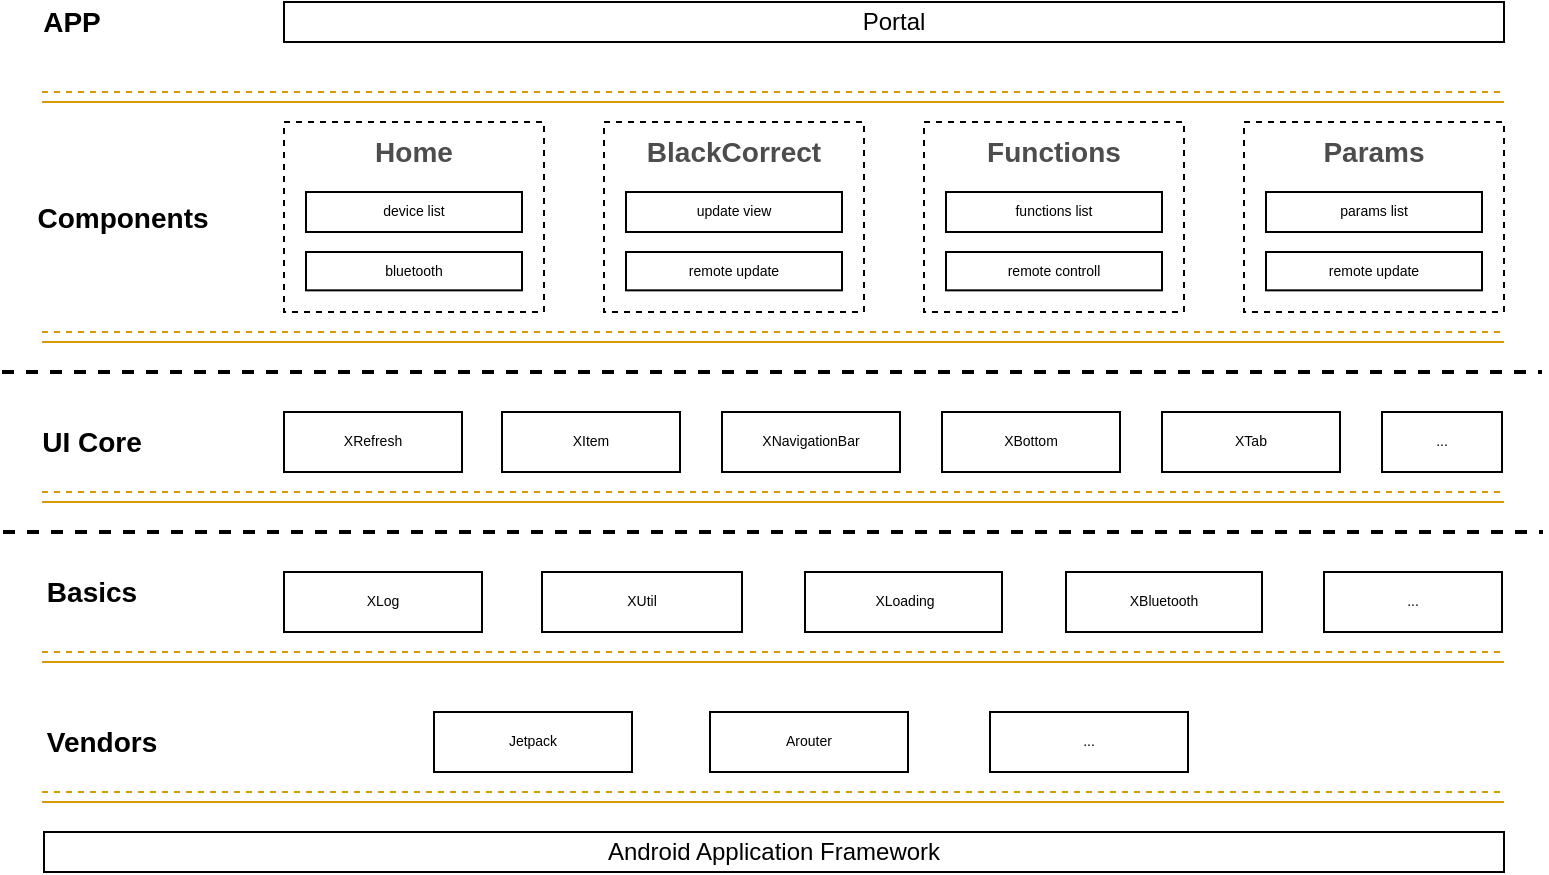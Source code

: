 <mxfile version="13.6.6" type="github">
  <diagram id="7I9l1gyeL_pr8cuKMCyd" name="Page-1">
    <mxGraphModel dx="1886" dy="818" grid="1" gridSize="10" guides="1" tooltips="1" connect="1" arrows="1" fold="1" page="1" pageScale="1" pageWidth="827" pageHeight="1169" math="0" shadow="0">
      <root>
        <mxCell id="0" />
        <mxCell id="1" parent="0" />
        <mxCell id="Bet0oROJrXsEBuuXUEGV-1" value="Portal" style="rounded=0;whiteSpace=wrap;html=1;" vertex="1" parent="1">
          <mxGeometry x="341" y="105" width="610" height="20" as="geometry" />
        </mxCell>
        <mxCell id="Bet0oROJrXsEBuuXUEGV-2" value="APP" style="text;html=1;strokeColor=none;fillColor=none;align=center;verticalAlign=middle;whiteSpace=wrap;rounded=0;fontSize=14;fontStyle=1" vertex="1" parent="1">
          <mxGeometry x="220" y="105" width="30" height="20" as="geometry" />
        </mxCell>
        <mxCell id="Bet0oROJrXsEBuuXUEGV-3" value="Android Application Framework" style="rounded=0;whiteSpace=wrap;html=1;" vertex="1" parent="1">
          <mxGeometry x="221" y="520" width="730" height="20" as="geometry" />
        </mxCell>
        <mxCell id="Bet0oROJrXsEBuuXUEGV-4" value="" style="group" vertex="1" connectable="0" parent="1">
          <mxGeometry x="220" y="150" width="731" height="5" as="geometry" />
        </mxCell>
        <mxCell id="Bet0oROJrXsEBuuXUEGV-5" value="" style="endArrow=none;dashed=1;html=1;fontSize=14;fillColor=#ffe6cc;strokeColor=#d79b00;" edge="1" parent="Bet0oROJrXsEBuuXUEGV-4">
          <mxGeometry width="50" height="50" relative="1" as="geometry">
            <mxPoint as="sourcePoint" />
            <mxPoint x="731" as="targetPoint" />
          </mxGeometry>
        </mxCell>
        <mxCell id="Bet0oROJrXsEBuuXUEGV-6" value="" style="endArrow=none;html=1;fontSize=14;fillColor=#ffe6cc;strokeColor=#d79b00;" edge="1" parent="Bet0oROJrXsEBuuXUEGV-4">
          <mxGeometry width="50" height="50" relative="1" as="geometry">
            <mxPoint y="5" as="sourcePoint" />
            <mxPoint x="731" y="5" as="targetPoint" />
          </mxGeometry>
        </mxCell>
        <mxCell id="Bet0oROJrXsEBuuXUEGV-7" value="Components" style="text;html=1;strokeColor=none;fillColor=none;align=center;verticalAlign=middle;whiteSpace=wrap;rounded=0;fontSize=14;fontStyle=1" vertex="1" parent="1">
          <mxGeometry x="221" y="202.5" width="79" height="20" as="geometry" />
        </mxCell>
        <mxCell id="Bet0oROJrXsEBuuXUEGV-8" value="" style="group" vertex="1" connectable="0" parent="1">
          <mxGeometry x="501" y="165" width="130" height="95" as="geometry" />
        </mxCell>
        <mxCell id="Bet0oROJrXsEBuuXUEGV-9" value="&lt;font color=&quot;#4d4d4d&quot;&gt;&lt;b&gt;BlackCorrect&lt;/b&gt;&lt;/font&gt;" style="rounded=0;whiteSpace=wrap;html=1;fontSize=14;dashed=1;verticalAlign=top;" vertex="1" parent="Bet0oROJrXsEBuuXUEGV-8">
          <mxGeometry width="130" height="95" as="geometry" />
        </mxCell>
        <mxCell id="Bet0oROJrXsEBuuXUEGV-10" value="update view" style="rounded=0;whiteSpace=wrap;html=1;fontSize=7;" vertex="1" parent="Bet0oROJrXsEBuuXUEGV-8">
          <mxGeometry x="11" y="35" width="108" height="20" as="geometry" />
        </mxCell>
        <mxCell id="Bet0oROJrXsEBuuXUEGV-11" value="remote update" style="rounded=0;whiteSpace=wrap;html=1;fontSize=7;" vertex="1" parent="Bet0oROJrXsEBuuXUEGV-8">
          <mxGeometry x="11" y="65" width="108" height="19.17" as="geometry" />
        </mxCell>
        <mxCell id="Bet0oROJrXsEBuuXUEGV-12" value="" style="group" vertex="1" connectable="0" parent="1">
          <mxGeometry x="661" y="165" width="130" height="95" as="geometry" />
        </mxCell>
        <mxCell id="Bet0oROJrXsEBuuXUEGV-13" value="&lt;font color=&quot;#4d4d4d&quot;&gt;&lt;b&gt;Functions&lt;/b&gt;&lt;/font&gt;" style="rounded=0;whiteSpace=wrap;html=1;fontSize=14;dashed=1;verticalAlign=top;" vertex="1" parent="Bet0oROJrXsEBuuXUEGV-12">
          <mxGeometry width="130" height="95" as="geometry" />
        </mxCell>
        <mxCell id="Bet0oROJrXsEBuuXUEGV-14" value="functions list" style="rounded=0;whiteSpace=wrap;html=1;fontSize=7;" vertex="1" parent="Bet0oROJrXsEBuuXUEGV-12">
          <mxGeometry x="11" y="35" width="108" height="20" as="geometry" />
        </mxCell>
        <mxCell id="Bet0oROJrXsEBuuXUEGV-15" value="remote controll" style="rounded=0;whiteSpace=wrap;html=1;fontSize=7;" vertex="1" parent="Bet0oROJrXsEBuuXUEGV-12">
          <mxGeometry x="11" y="65" width="108" height="19.17" as="geometry" />
        </mxCell>
        <mxCell id="Bet0oROJrXsEBuuXUEGV-16" value="" style="group" vertex="1" connectable="0" parent="1">
          <mxGeometry x="821" y="165" width="130" height="95" as="geometry" />
        </mxCell>
        <mxCell id="Bet0oROJrXsEBuuXUEGV-17" value="&lt;font color=&quot;#4d4d4d&quot;&gt;&lt;b&gt;Params&lt;/b&gt;&lt;/font&gt;" style="rounded=0;whiteSpace=wrap;html=1;fontSize=14;dashed=1;verticalAlign=top;" vertex="1" parent="Bet0oROJrXsEBuuXUEGV-16">
          <mxGeometry width="130" height="95" as="geometry" />
        </mxCell>
        <mxCell id="Bet0oROJrXsEBuuXUEGV-18" value="params list" style="rounded=0;whiteSpace=wrap;html=1;fontSize=7;" vertex="1" parent="Bet0oROJrXsEBuuXUEGV-16">
          <mxGeometry x="11" y="35" width="108" height="20" as="geometry" />
        </mxCell>
        <mxCell id="Bet0oROJrXsEBuuXUEGV-19" value="remote update" style="rounded=0;whiteSpace=wrap;html=1;fontSize=7;" vertex="1" parent="Bet0oROJrXsEBuuXUEGV-16">
          <mxGeometry x="11" y="65" width="108" height="19.17" as="geometry" />
        </mxCell>
        <mxCell id="Bet0oROJrXsEBuuXUEGV-20" value="" style="group" vertex="1" connectable="0" parent="1">
          <mxGeometry x="341" y="165" width="130" height="95" as="geometry" />
        </mxCell>
        <mxCell id="Bet0oROJrXsEBuuXUEGV-21" value="&lt;font color=&quot;#4d4d4d&quot;&gt;&lt;b&gt;Home&lt;/b&gt;&lt;/font&gt;" style="rounded=0;whiteSpace=wrap;html=1;fontSize=14;dashed=1;verticalAlign=top;" vertex="1" parent="Bet0oROJrXsEBuuXUEGV-20">
          <mxGeometry width="130" height="95" as="geometry" />
        </mxCell>
        <mxCell id="Bet0oROJrXsEBuuXUEGV-22" value="device list" style="rounded=0;whiteSpace=wrap;html=1;fontSize=7;" vertex="1" parent="Bet0oROJrXsEBuuXUEGV-20">
          <mxGeometry x="11" y="35" width="108" height="20" as="geometry" />
        </mxCell>
        <mxCell id="Bet0oROJrXsEBuuXUEGV-23" value="bluetooth" style="rounded=0;whiteSpace=wrap;html=1;fontSize=7;" vertex="1" parent="Bet0oROJrXsEBuuXUEGV-20">
          <mxGeometry x="11" y="65" width="108" height="19.17" as="geometry" />
        </mxCell>
        <mxCell id="Bet0oROJrXsEBuuXUEGV-24" value="" style="group" vertex="1" connectable="0" parent="1">
          <mxGeometry x="220" y="270" width="731" height="5" as="geometry" />
        </mxCell>
        <mxCell id="Bet0oROJrXsEBuuXUEGV-25" value="" style="endArrow=none;dashed=1;html=1;fontSize=14;fillColor=#ffe6cc;strokeColor=#d79b00;" edge="1" parent="Bet0oROJrXsEBuuXUEGV-24">
          <mxGeometry width="50" height="50" relative="1" as="geometry">
            <mxPoint as="sourcePoint" />
            <mxPoint x="731" as="targetPoint" />
          </mxGeometry>
        </mxCell>
        <mxCell id="Bet0oROJrXsEBuuXUEGV-26" value="" style="endArrow=none;html=1;fontSize=14;fillColor=#ffe6cc;strokeColor=#d79b00;" edge="1" parent="Bet0oROJrXsEBuuXUEGV-24">
          <mxGeometry width="50" height="50" relative="1" as="geometry">
            <mxPoint y="5" as="sourcePoint" />
            <mxPoint x="731" y="5" as="targetPoint" />
          </mxGeometry>
        </mxCell>
        <mxCell id="Bet0oROJrXsEBuuXUEGV-27" value="" style="endArrow=none;dashed=1;html=1;strokeWidth=2;fontSize=7;" edge="1" parent="1">
          <mxGeometry width="50" height="50" relative="1" as="geometry">
            <mxPoint x="200" y="290" as="sourcePoint" />
            <mxPoint x="970" y="290" as="targetPoint" />
          </mxGeometry>
        </mxCell>
        <mxCell id="Bet0oROJrXsEBuuXUEGV-28" value="" style="endArrow=none;dashed=1;html=1;strokeWidth=2;fontSize=7;" edge="1" parent="1">
          <mxGeometry width="50" height="50" relative="1" as="geometry">
            <mxPoint x="200.5" y="370.0" as="sourcePoint" />
            <mxPoint x="970.5" y="370.0" as="targetPoint" />
          </mxGeometry>
        </mxCell>
        <mxCell id="Bet0oROJrXsEBuuXUEGV-29" value="XRefresh" style="rounded=0;whiteSpace=wrap;html=1;fontSize=7;" vertex="1" parent="1">
          <mxGeometry x="341" y="310" width="89" height="30" as="geometry" />
        </mxCell>
        <mxCell id="Bet0oROJrXsEBuuXUEGV-30" value="" style="group" vertex="1" connectable="0" parent="1">
          <mxGeometry x="220" y="350" width="731" height="5" as="geometry" />
        </mxCell>
        <mxCell id="Bet0oROJrXsEBuuXUEGV-31" value="" style="endArrow=none;dashed=1;html=1;fontSize=14;fillColor=#ffe6cc;strokeColor=#d79b00;" edge="1" parent="Bet0oROJrXsEBuuXUEGV-30">
          <mxGeometry width="50" height="50" relative="1" as="geometry">
            <mxPoint as="sourcePoint" />
            <mxPoint x="731" as="targetPoint" />
          </mxGeometry>
        </mxCell>
        <mxCell id="Bet0oROJrXsEBuuXUEGV-32" value="" style="endArrow=none;html=1;fontSize=14;fillColor=#ffe6cc;strokeColor=#d79b00;" edge="1" parent="Bet0oROJrXsEBuuXUEGV-30">
          <mxGeometry width="50" height="50" relative="1" as="geometry">
            <mxPoint y="5" as="sourcePoint" />
            <mxPoint x="731" y="5" as="targetPoint" />
          </mxGeometry>
        </mxCell>
        <mxCell id="Bet0oROJrXsEBuuXUEGV-33" value="XItem" style="rounded=0;whiteSpace=wrap;html=1;fontSize=7;" vertex="1" parent="1">
          <mxGeometry x="450" y="310" width="89" height="30" as="geometry" />
        </mxCell>
        <mxCell id="Bet0oROJrXsEBuuXUEGV-34" value="XNavigationBar" style="rounded=0;whiteSpace=wrap;html=1;fontSize=7;" vertex="1" parent="1">
          <mxGeometry x="560" y="310" width="89" height="30" as="geometry" />
        </mxCell>
        <mxCell id="Bet0oROJrXsEBuuXUEGV-35" value="XBottom" style="rounded=0;whiteSpace=wrap;html=1;fontSize=7;" vertex="1" parent="1">
          <mxGeometry x="670" y="310" width="89" height="30" as="geometry" />
        </mxCell>
        <mxCell id="Bet0oROJrXsEBuuXUEGV-36" value="XTab" style="rounded=0;whiteSpace=wrap;html=1;fontSize=7;" vertex="1" parent="1">
          <mxGeometry x="780" y="310" width="89" height="30" as="geometry" />
        </mxCell>
        <mxCell id="Bet0oROJrXsEBuuXUEGV-37" value="..." style="rounded=0;whiteSpace=wrap;html=1;fontSize=7;" vertex="1" parent="1">
          <mxGeometry x="890" y="310" width="60" height="30" as="geometry" />
        </mxCell>
        <mxCell id="Bet0oROJrXsEBuuXUEGV-38" value="UI Core" style="text;html=1;strokeColor=none;fillColor=none;align=center;verticalAlign=middle;whiteSpace=wrap;rounded=0;fontSize=14;fontStyle=1" vertex="1" parent="1">
          <mxGeometry x="215" y="315" width="60" height="20" as="geometry" />
        </mxCell>
        <mxCell id="Bet0oROJrXsEBuuXUEGV-39" value="XLog" style="rounded=0;whiteSpace=wrap;html=1;fontSize=7;" vertex="1" parent="1">
          <mxGeometry x="341" y="390" width="99" height="30" as="geometry" />
        </mxCell>
        <mxCell id="Bet0oROJrXsEBuuXUEGV-40" value="XUtil" style="rounded=0;whiteSpace=wrap;html=1;fontSize=7;" vertex="1" parent="1">
          <mxGeometry x="470" y="390" width="100" height="30" as="geometry" />
        </mxCell>
        <mxCell id="Bet0oROJrXsEBuuXUEGV-41" value="XLoading" style="rounded=0;whiteSpace=wrap;html=1;fontSize=7;" vertex="1" parent="1">
          <mxGeometry x="601.5" y="390" width="98.5" height="30" as="geometry" />
        </mxCell>
        <mxCell id="Bet0oROJrXsEBuuXUEGV-42" value="XBluetooth" style="rounded=0;whiteSpace=wrap;html=1;fontSize=7;" vertex="1" parent="1">
          <mxGeometry x="732" y="390" width="98" height="30" as="geometry" />
        </mxCell>
        <mxCell id="Bet0oROJrXsEBuuXUEGV-43" value="..." style="rounded=0;whiteSpace=wrap;html=1;fontSize=7;" vertex="1" parent="1">
          <mxGeometry x="861" y="390" width="89" height="30" as="geometry" />
        </mxCell>
        <mxCell id="Bet0oROJrXsEBuuXUEGV-44" value="Basics" style="text;html=1;strokeColor=none;fillColor=none;align=center;verticalAlign=middle;whiteSpace=wrap;rounded=0;fontSize=14;fontStyle=1" vertex="1" parent="1">
          <mxGeometry x="220" y="390" width="50" height="20" as="geometry" />
        </mxCell>
        <mxCell id="Bet0oROJrXsEBuuXUEGV-45" value="" style="group" vertex="1" connectable="0" parent="1">
          <mxGeometry x="220" y="430" width="731" height="5" as="geometry" />
        </mxCell>
        <mxCell id="Bet0oROJrXsEBuuXUEGV-46" value="" style="endArrow=none;dashed=1;html=1;fontSize=14;fillColor=#ffe6cc;strokeColor=#d79b00;" edge="1" parent="Bet0oROJrXsEBuuXUEGV-45">
          <mxGeometry width="50" height="50" relative="1" as="geometry">
            <mxPoint as="sourcePoint" />
            <mxPoint x="731" as="targetPoint" />
          </mxGeometry>
        </mxCell>
        <mxCell id="Bet0oROJrXsEBuuXUEGV-47" value="" style="endArrow=none;html=1;fontSize=14;fillColor=#ffe6cc;strokeColor=#d79b00;" edge="1" parent="Bet0oROJrXsEBuuXUEGV-45">
          <mxGeometry width="50" height="50" relative="1" as="geometry">
            <mxPoint y="5" as="sourcePoint" />
            <mxPoint x="731" y="5" as="targetPoint" />
          </mxGeometry>
        </mxCell>
        <mxCell id="Bet0oROJrXsEBuuXUEGV-48" value="" style="group" vertex="1" connectable="0" parent="1">
          <mxGeometry x="220" y="500" width="731" height="5" as="geometry" />
        </mxCell>
        <mxCell id="Bet0oROJrXsEBuuXUEGV-49" value="" style="endArrow=none;dashed=1;html=1;fontSize=14;fillColor=#ffe6cc;strokeColor=#d79b00;" edge="1" parent="Bet0oROJrXsEBuuXUEGV-48">
          <mxGeometry width="50" height="50" relative="1" as="geometry">
            <mxPoint as="sourcePoint" />
            <mxPoint x="731" as="targetPoint" />
          </mxGeometry>
        </mxCell>
        <mxCell id="Bet0oROJrXsEBuuXUEGV-50" value="" style="endArrow=none;html=1;fontSize=14;fillColor=#ffe6cc;strokeColor=#d79b00;" edge="1" parent="Bet0oROJrXsEBuuXUEGV-48">
          <mxGeometry width="50" height="50" relative="1" as="geometry">
            <mxPoint y="5" as="sourcePoint" />
            <mxPoint x="731" y="5" as="targetPoint" />
          </mxGeometry>
        </mxCell>
        <mxCell id="Bet0oROJrXsEBuuXUEGV-51" value="Jetpack" style="rounded=0;whiteSpace=wrap;html=1;fontSize=7;" vertex="1" parent="1">
          <mxGeometry x="416" y="460" width="99" height="30" as="geometry" />
        </mxCell>
        <mxCell id="Bet0oROJrXsEBuuXUEGV-52" value="Vendors" style="text;html=1;strokeColor=none;fillColor=none;align=center;verticalAlign=middle;whiteSpace=wrap;rounded=0;fontSize=14;fontStyle=1" vertex="1" parent="1">
          <mxGeometry x="220" y="465" width="60" height="20" as="geometry" />
        </mxCell>
        <mxCell id="Bet0oROJrXsEBuuXUEGV-53" value="Arouter" style="rounded=0;whiteSpace=wrap;html=1;fontSize=7;" vertex="1" parent="1">
          <mxGeometry x="554" y="460" width="99" height="30" as="geometry" />
        </mxCell>
        <mxCell id="Bet0oROJrXsEBuuXUEGV-54" value="..." style="rounded=0;whiteSpace=wrap;html=1;fontSize=7;" vertex="1" parent="1">
          <mxGeometry x="694" y="460" width="99" height="30" as="geometry" />
        </mxCell>
      </root>
    </mxGraphModel>
  </diagram>
</mxfile>
